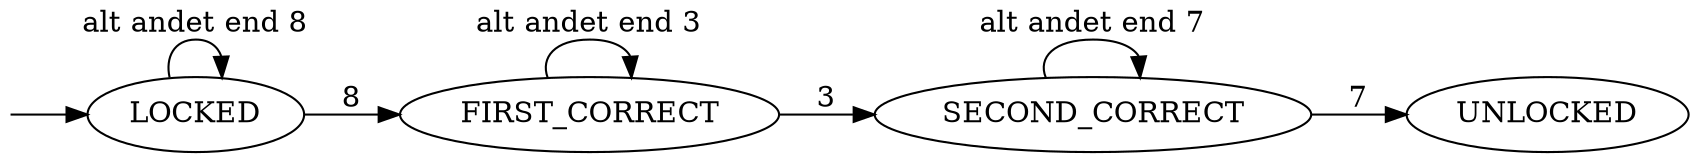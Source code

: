 digraph G {
  margin=0;
  rankdir=LR;
  "" [shape = none, width=0, height=0, margin=0]
  "" -> "LOCKED"
  "LOCKED" -> "FIRST_CORRECT" [label="8", weight=100]
  "LOCKED" -> "LOCKED" [label="alt andet end 8"]
  "FIRST_CORRECT" -> "SECOND_CORRECT" [label="3", weight=100]
  "FIRST_CORRECT" -> "FIRST_CORRECT" [label="alt andet end 3"]
  "SECOND_CORRECT" -> "UNLOCKED" [label="7", weight=100]
  "SECOND_CORRECT" -> "SECOND_CORRECT" [label="alt andet end 7"]
}
